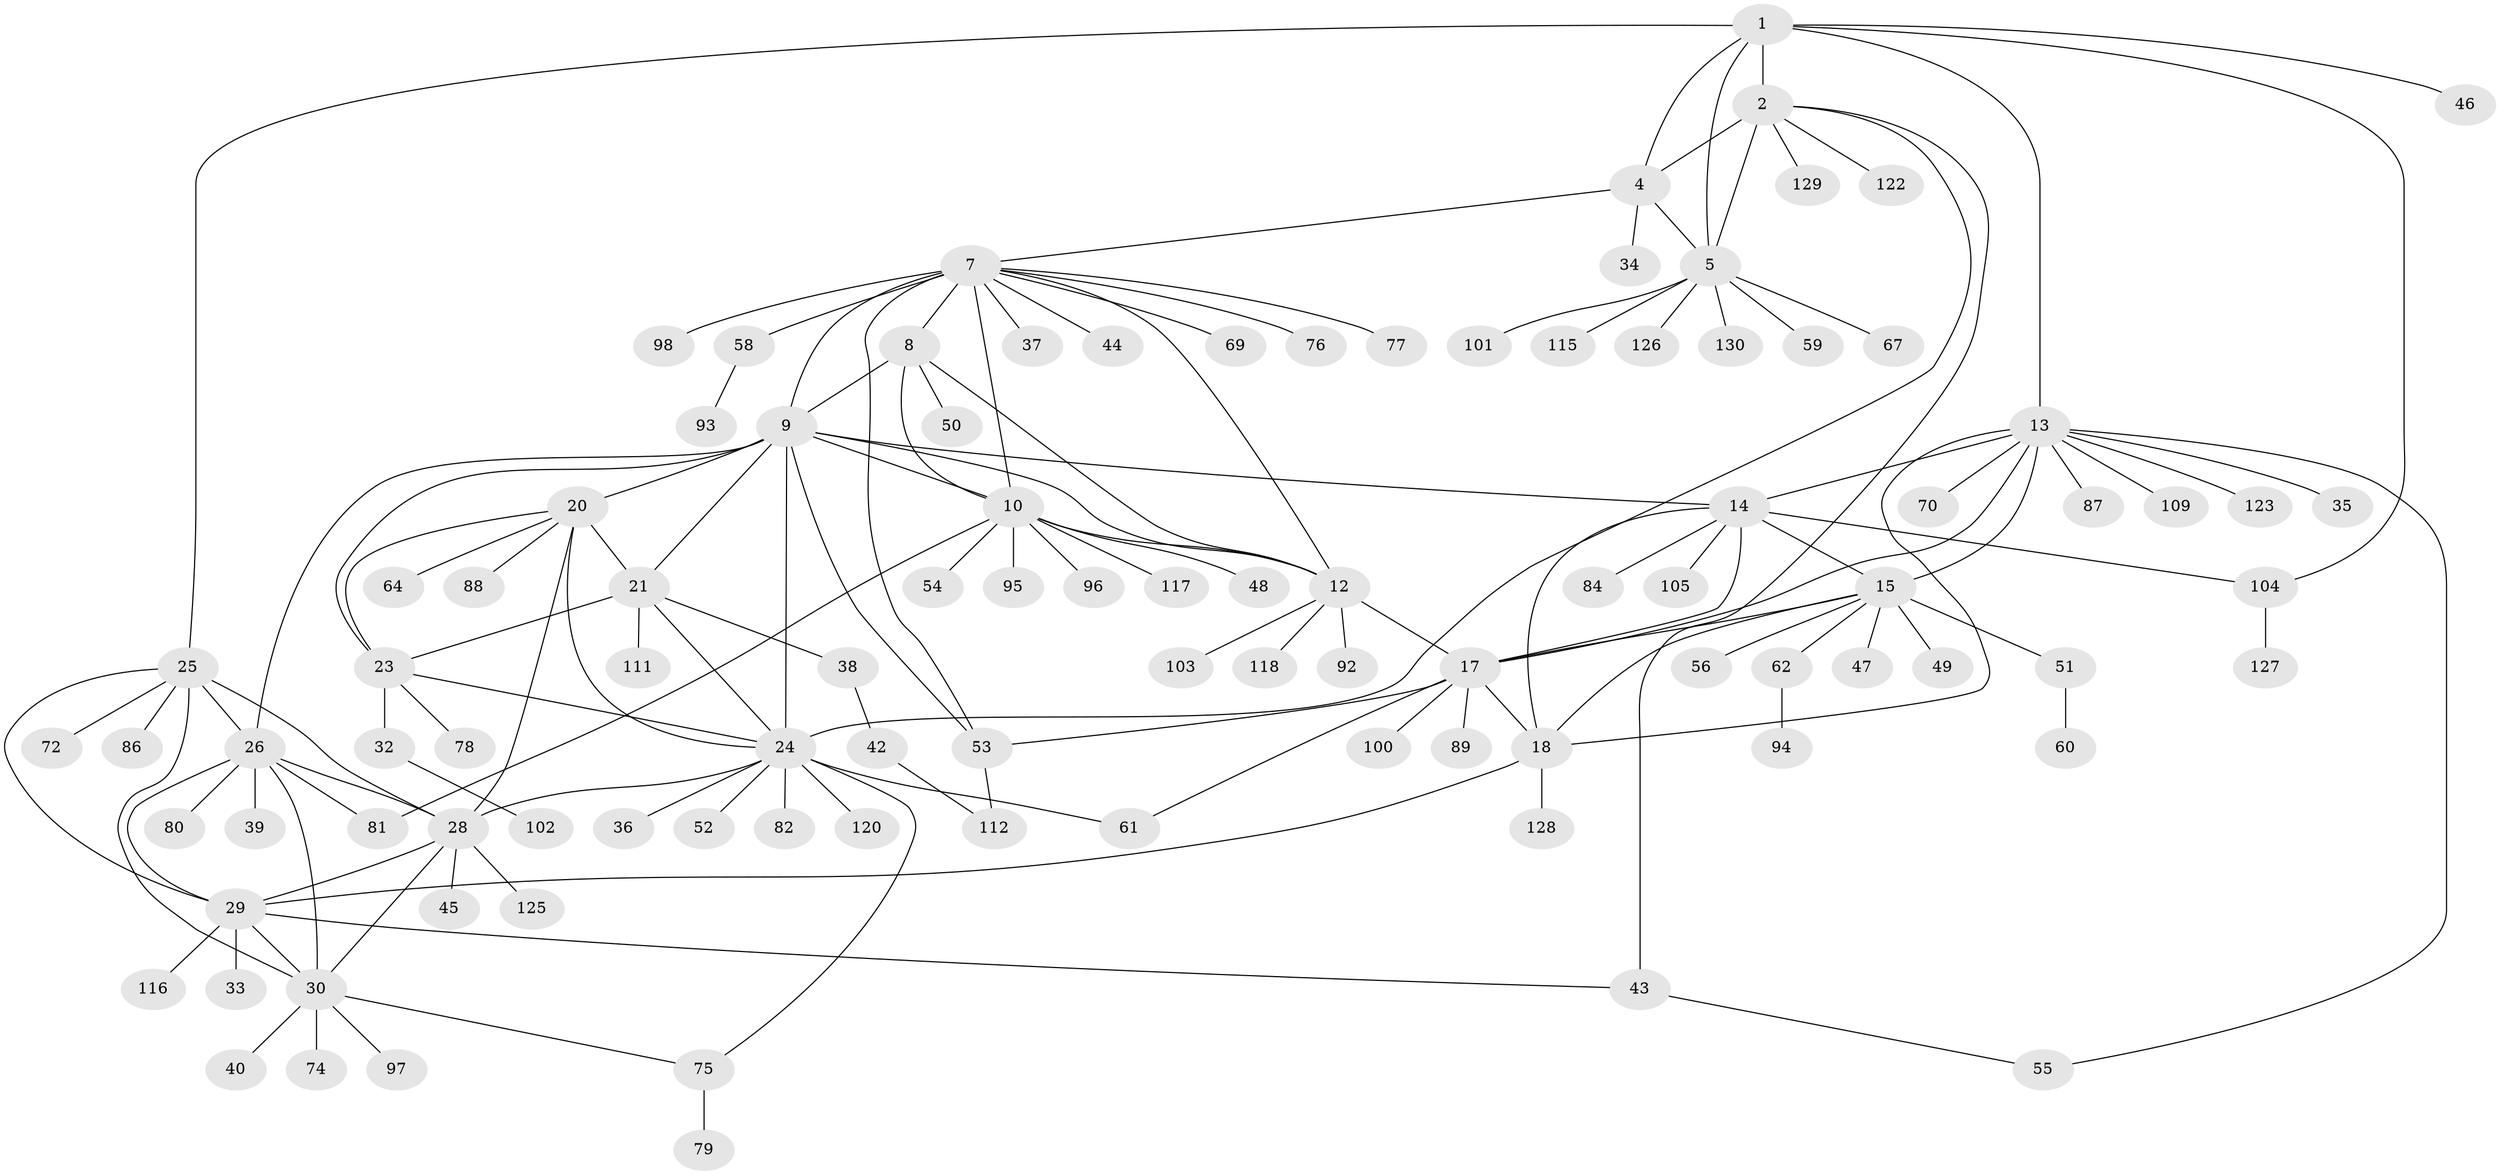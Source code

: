 // original degree distribution, {6: 0.022727272727272728, 8: 0.06818181818181818, 12: 0.022727272727272728, 9: 0.015151515151515152, 10: 0.03787878787878788, 7: 0.015151515151515152, 11: 0.022727272727272728, 5: 0.015151515151515152, 13: 0.007575757575757576, 1: 0.5833333333333334, 2: 0.14393939393939395, 3: 0.03787878787878788, 4: 0.007575757575757576}
// Generated by graph-tools (version 1.1) at 2025/11/02/27/25 16:11:35]
// undirected, 100 vertices, 142 edges
graph export_dot {
graph [start="1"]
  node [color=gray90,style=filled];
  1 [super="+6"];
  2 [super="+3"];
  4 [super="+108"];
  5 [super="+85"];
  7 [super="+11"];
  8 [super="+124"];
  9 [super="+19"];
  10 [super="+132"];
  12 [super="+41"];
  13 [super="+65"];
  14 [super="+16"];
  15 [super="+83"];
  17 [super="+119"];
  18 [super="+113"];
  20 [super="+22"];
  21 [super="+31"];
  23 [super="+73"];
  24 [super="+57"];
  25 [super="+27"];
  26 [super="+110"];
  28 [super="+71"];
  29 [super="+99"];
  30 [super="+68"];
  32 [super="+90"];
  33;
  34;
  35;
  36;
  37;
  38;
  39;
  40 [super="+66"];
  42 [super="+107"];
  43;
  44;
  45;
  46;
  47;
  48;
  49;
  50;
  51;
  52 [super="+63"];
  53 [super="+121"];
  54;
  55;
  56;
  58;
  59;
  60 [super="+106"];
  61;
  62;
  64;
  67;
  69;
  70;
  72;
  74;
  75 [super="+91"];
  76;
  77;
  78;
  79;
  80;
  81 [super="+114"];
  82;
  84;
  86;
  87;
  88;
  89;
  92;
  93;
  94;
  95;
  96;
  97;
  98;
  100;
  101 [super="+131"];
  102;
  103;
  104;
  105;
  109;
  111;
  112;
  115;
  116;
  117;
  118;
  120;
  122;
  123;
  125;
  126;
  127;
  128;
  129;
  130;
  1 -- 2 [weight=4];
  1 -- 4 [weight=2];
  1 -- 5 [weight=2];
  1 -- 13 [weight=2];
  1 -- 104;
  1 -- 46;
  1 -- 25;
  2 -- 4 [weight=2];
  2 -- 5 [weight=2];
  2 -- 129;
  2 -- 24;
  2 -- 122;
  2 -- 43;
  4 -- 5;
  4 -- 34;
  4 -- 7;
  5 -- 59;
  5 -- 67;
  5 -- 101;
  5 -- 115;
  5 -- 126;
  5 -- 130;
  7 -- 8 [weight=2];
  7 -- 9 [weight=2];
  7 -- 10 [weight=2];
  7 -- 12 [weight=2];
  7 -- 37;
  7 -- 58;
  7 -- 76;
  7 -- 77;
  7 -- 98;
  7 -- 69;
  7 -- 44;
  7 -- 53;
  8 -- 9;
  8 -- 10;
  8 -- 12;
  8 -- 50;
  9 -- 10;
  9 -- 12;
  9 -- 26;
  9 -- 20 [weight=2];
  9 -- 21;
  9 -- 23;
  9 -- 24;
  9 -- 53;
  9 -- 14;
  10 -- 12;
  10 -- 48;
  10 -- 54;
  10 -- 81;
  10 -- 95;
  10 -- 96;
  10 -- 117;
  12 -- 17 [weight=2];
  12 -- 92;
  12 -- 103;
  12 -- 118;
  13 -- 14 [weight=2];
  13 -- 15;
  13 -- 17;
  13 -- 18;
  13 -- 35;
  13 -- 55;
  13 -- 70;
  13 -- 87;
  13 -- 123;
  13 -- 109;
  14 -- 15 [weight=2];
  14 -- 17 [weight=2];
  14 -- 18 [weight=2];
  14 -- 104;
  14 -- 105;
  14 -- 84;
  15 -- 17;
  15 -- 18;
  15 -- 47;
  15 -- 49;
  15 -- 51;
  15 -- 56;
  15 -- 62;
  17 -- 18;
  17 -- 53;
  17 -- 61;
  17 -- 89;
  17 -- 100;
  18 -- 29;
  18 -- 128;
  20 -- 21 [weight=2];
  20 -- 23 [weight=2];
  20 -- 24 [weight=2];
  20 -- 64;
  20 -- 88;
  20 -- 28;
  21 -- 23;
  21 -- 24;
  21 -- 38;
  21 -- 111;
  23 -- 24;
  23 -- 32;
  23 -- 78;
  24 -- 36;
  24 -- 52;
  24 -- 61;
  24 -- 82;
  24 -- 120;
  24 -- 28;
  24 -- 75;
  25 -- 26 [weight=2];
  25 -- 28 [weight=2];
  25 -- 29 [weight=2];
  25 -- 30 [weight=2];
  25 -- 72;
  25 -- 86;
  26 -- 28;
  26 -- 29;
  26 -- 30;
  26 -- 39;
  26 -- 80;
  26 -- 81;
  28 -- 29;
  28 -- 30;
  28 -- 45;
  28 -- 125;
  29 -- 30;
  29 -- 33;
  29 -- 43;
  29 -- 116;
  30 -- 40;
  30 -- 74;
  30 -- 75;
  30 -- 97;
  32 -- 102;
  38 -- 42;
  42 -- 112;
  43 -- 55;
  51 -- 60;
  53 -- 112;
  58 -- 93;
  62 -- 94;
  75 -- 79;
  104 -- 127;
}
